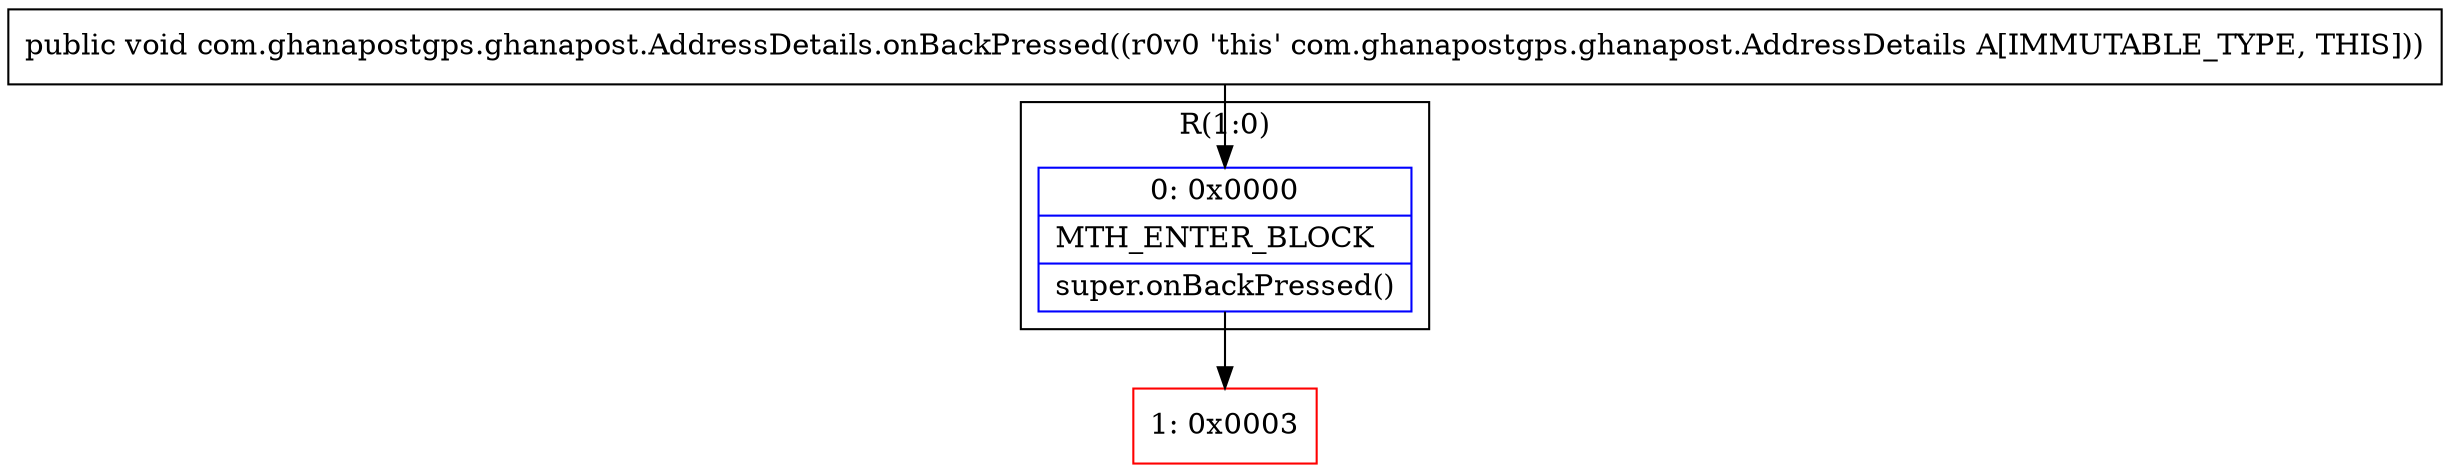 digraph "CFG forcom.ghanapostgps.ghanapost.AddressDetails.onBackPressed()V" {
subgraph cluster_Region_682428492 {
label = "R(1:0)";
node [shape=record,color=blue];
Node_0 [shape=record,label="{0\:\ 0x0000|MTH_ENTER_BLOCK\l|super.onBackPressed()\l}"];
}
Node_1 [shape=record,color=red,label="{1\:\ 0x0003}"];
MethodNode[shape=record,label="{public void com.ghanapostgps.ghanapost.AddressDetails.onBackPressed((r0v0 'this' com.ghanapostgps.ghanapost.AddressDetails A[IMMUTABLE_TYPE, THIS])) }"];
MethodNode -> Node_0;
Node_0 -> Node_1;
}

